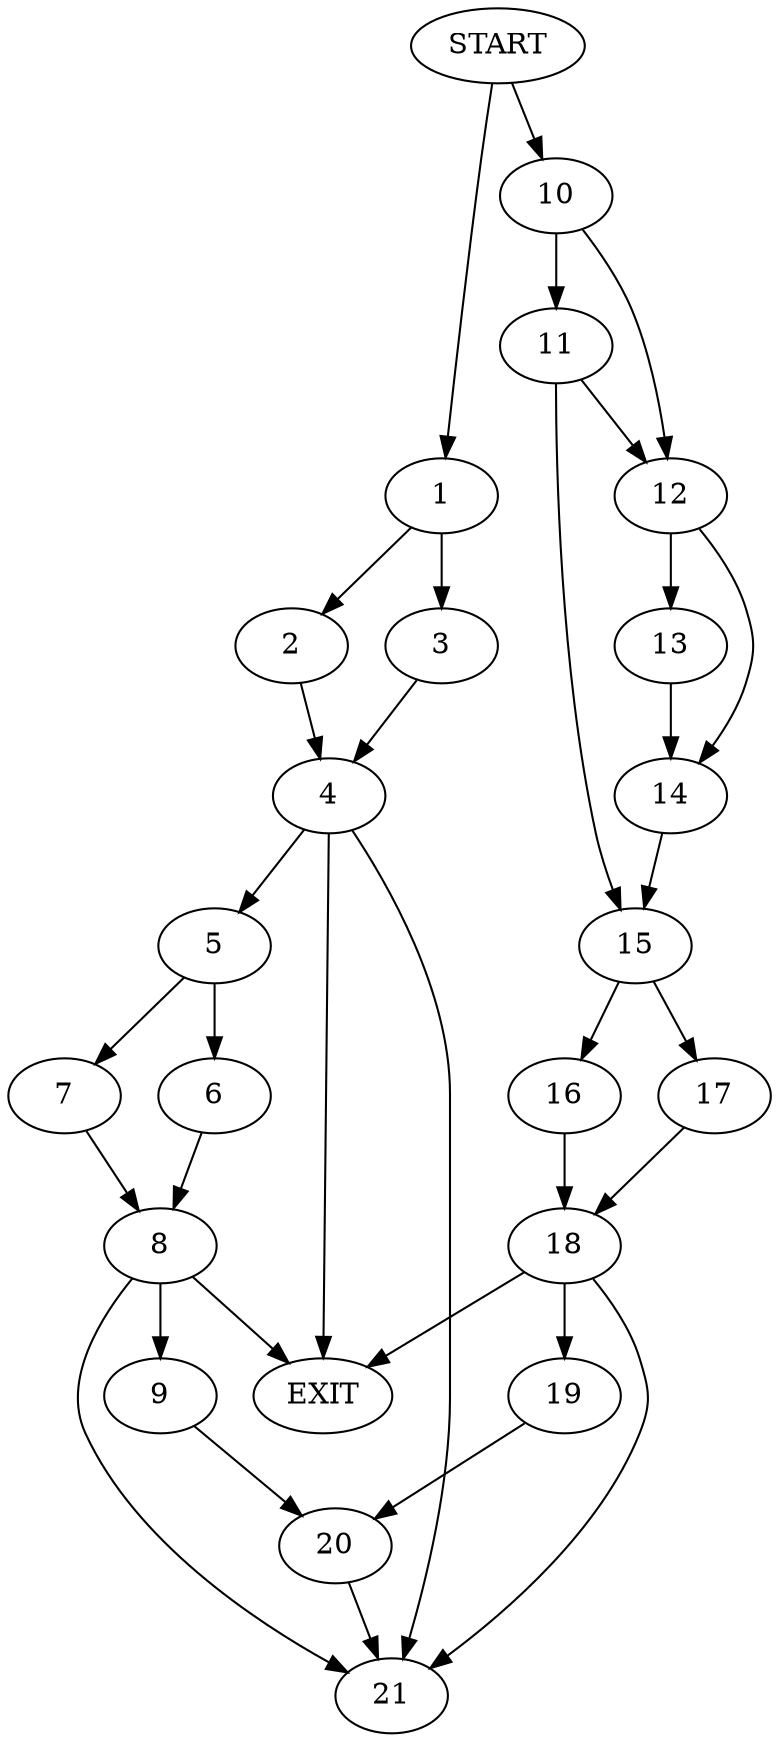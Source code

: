 digraph { 
0 [label="START"];
1;
2;
3;
4;
5;
6;
7;
8;
9;
10;
11;
12;
13;
14;
15;
16;
17;
18;
19;
20;
21;
22[label="EXIT"];
0 -> 1;
0 -> 10;
1 -> 2;
1 -> 3;
2 -> 4;
3 -> 4;
4 -> 22;
4 -> 5;
4:s2 -> 21;
5 -> 6;
5 -> 7;
6 -> 8;
7 -> 8;
8 -> 22;
8 -> 9;
8:s2 -> 21;
9 -> 20;
10 -> 12;
10 -> 11;
11 -> 12;
11 -> 15;
12 -> 13;
12 -> 14;
13 -> 14;
14 -> 15;
15 -> 16;
15 -> 17;
16 -> 18;
17 -> 18;
18 -> 22;
18 -> 19;
18:s2 -> 21;
19 -> 20;
20 -> 21;
}
